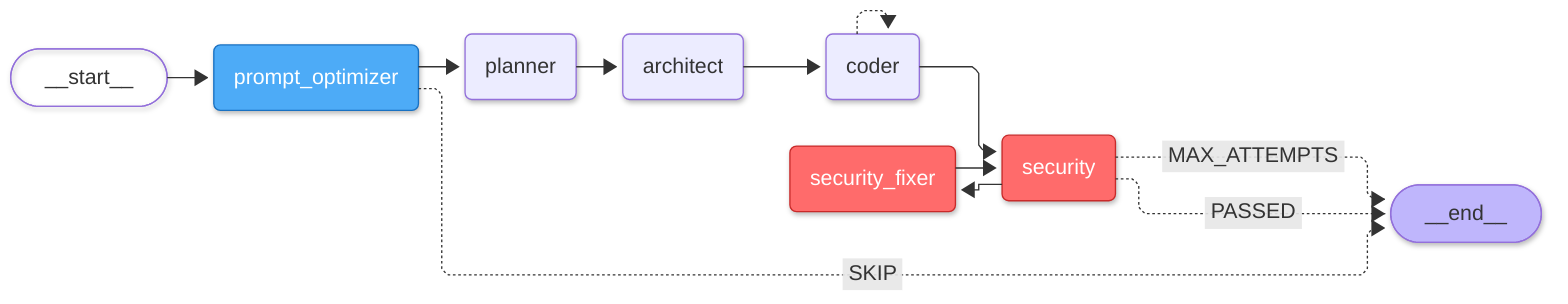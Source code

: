 ---
config:
  flowchart:
    curve: linear
  layout: elk
  look: neo
  theme: default
---
flowchart LR
    __start__(["<p>__start__</p>"]) --> prompt_optimizer("prompt_optimizer")
    prompt_optimizer -. &nbsp;SKIP&nbsp; .-> __end__(["<p>__end__</p>"])
    prompt_optimizer --> planner("planner")
    planner --> architect("architect")
    architect --> coder("coder")
    coder -.-> coder
    coder --> security("security")
    security -. &nbsp;PASSED&nbsp; .-> __end__
    security -. &nbsp;MAX_ATTEMPTS&nbsp; .-> __end__
    security --> security_fixer("security_fixer")
    security_fixer --> security
     __start__:::first
     __end__:::last
    classDef default line-height:1.2
    classDef first fill-opacity:0
    classDef last fill:#bfb6fc
    classDef security fill:#ff6b6b,stroke:#c92a2a,color:#fff
    classDef optimizer fill:#4dabf7,stroke:#1971c2,color:#fff
    class security,security_fixer security
    class prompt_optimizer optimizer